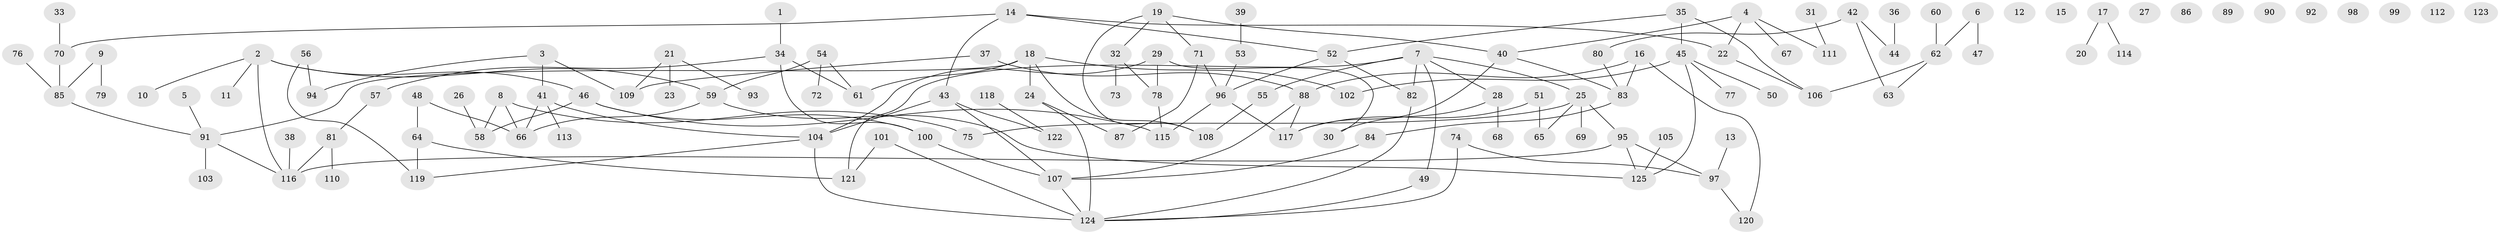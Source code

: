 // Generated by graph-tools (version 1.1) at 2025/40/03/09/25 04:40:08]
// undirected, 125 vertices, 149 edges
graph export_dot {
graph [start="1"]
  node [color=gray90,style=filled];
  1;
  2;
  3;
  4;
  5;
  6;
  7;
  8;
  9;
  10;
  11;
  12;
  13;
  14;
  15;
  16;
  17;
  18;
  19;
  20;
  21;
  22;
  23;
  24;
  25;
  26;
  27;
  28;
  29;
  30;
  31;
  32;
  33;
  34;
  35;
  36;
  37;
  38;
  39;
  40;
  41;
  42;
  43;
  44;
  45;
  46;
  47;
  48;
  49;
  50;
  51;
  52;
  53;
  54;
  55;
  56;
  57;
  58;
  59;
  60;
  61;
  62;
  63;
  64;
  65;
  66;
  67;
  68;
  69;
  70;
  71;
  72;
  73;
  74;
  75;
  76;
  77;
  78;
  79;
  80;
  81;
  82;
  83;
  84;
  85;
  86;
  87;
  88;
  89;
  90;
  91;
  92;
  93;
  94;
  95;
  96;
  97;
  98;
  99;
  100;
  101;
  102;
  103;
  104;
  105;
  106;
  107;
  108;
  109;
  110;
  111;
  112;
  113;
  114;
  115;
  116;
  117;
  118;
  119;
  120;
  121;
  122;
  123;
  124;
  125;
  1 -- 34;
  2 -- 10;
  2 -- 11;
  2 -- 46;
  2 -- 59;
  2 -- 116;
  3 -- 41;
  3 -- 94;
  3 -- 109;
  4 -- 22;
  4 -- 40;
  4 -- 67;
  4 -- 111;
  5 -- 91;
  6 -- 47;
  6 -- 62;
  7 -- 25;
  7 -- 28;
  7 -- 49;
  7 -- 55;
  7 -- 82;
  7 -- 121;
  8 -- 58;
  8 -- 66;
  8 -- 75;
  9 -- 79;
  9 -- 85;
  13 -- 97;
  14 -- 22;
  14 -- 43;
  14 -- 52;
  14 -- 70;
  16 -- 83;
  16 -- 88;
  16 -- 120;
  17 -- 20;
  17 -- 114;
  18 -- 24;
  18 -- 61;
  18 -- 91;
  18 -- 102;
  18 -- 108;
  19 -- 32;
  19 -- 40;
  19 -- 71;
  19 -- 108;
  21 -- 23;
  21 -- 93;
  21 -- 109;
  22 -- 106;
  24 -- 87;
  24 -- 124;
  25 -- 65;
  25 -- 69;
  25 -- 75;
  25 -- 95;
  26 -- 58;
  28 -- 30;
  28 -- 68;
  29 -- 30;
  29 -- 78;
  29 -- 104;
  31 -- 111;
  32 -- 73;
  32 -- 78;
  33 -- 70;
  34 -- 57;
  34 -- 61;
  34 -- 100;
  35 -- 45;
  35 -- 52;
  35 -- 106;
  36 -- 44;
  37 -- 88;
  37 -- 109;
  38 -- 116;
  39 -- 53;
  40 -- 83;
  40 -- 117;
  41 -- 66;
  41 -- 104;
  41 -- 113;
  42 -- 44;
  42 -- 63;
  42 -- 80;
  43 -- 104;
  43 -- 107;
  43 -- 122;
  45 -- 50;
  45 -- 77;
  45 -- 102;
  45 -- 125;
  46 -- 58;
  46 -- 100;
  46 -- 115;
  48 -- 64;
  48 -- 66;
  49 -- 124;
  51 -- 65;
  51 -- 117;
  52 -- 82;
  52 -- 96;
  53 -- 96;
  54 -- 59;
  54 -- 61;
  54 -- 72;
  55 -- 108;
  56 -- 94;
  56 -- 119;
  57 -- 81;
  59 -- 66;
  59 -- 125;
  60 -- 62;
  62 -- 63;
  62 -- 106;
  64 -- 119;
  64 -- 121;
  70 -- 85;
  71 -- 87;
  71 -- 96;
  74 -- 97;
  74 -- 124;
  76 -- 85;
  78 -- 115;
  80 -- 83;
  81 -- 110;
  81 -- 116;
  82 -- 124;
  83 -- 84;
  84 -- 107;
  85 -- 91;
  88 -- 107;
  88 -- 117;
  91 -- 103;
  91 -- 116;
  95 -- 97;
  95 -- 116;
  95 -- 125;
  96 -- 115;
  96 -- 117;
  97 -- 120;
  100 -- 107;
  101 -- 121;
  101 -- 124;
  104 -- 119;
  104 -- 124;
  105 -- 125;
  107 -- 124;
  118 -- 122;
}
